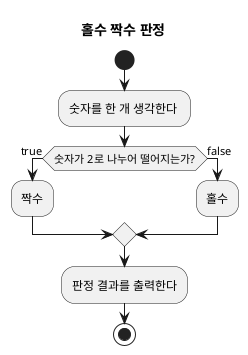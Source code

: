@startuml

title 홀수 짝수 판정 


start

:숫자를 한 개 생각한다 ; 

if (숫자가 2로 나누어 떨어지는가?) then (true)
  :짝수;
else (false)
  :홀수;
endif

:판정 결과를 출력한다;

stop

@enduml
